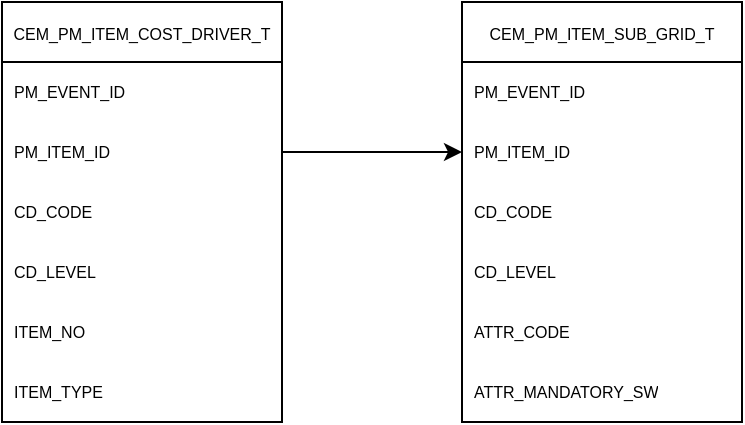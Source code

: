 <mxfile version="20.7.3" type="github" pages="3">
  <diagram id="L0H8be3r2yKKMvcsQJuc" name="PM">
    <mxGraphModel dx="794" dy="470" grid="1" gridSize="10" guides="1" tooltips="1" connect="1" arrows="1" fold="1" page="1" pageScale="1" pageWidth="3300" pageHeight="4681" math="0" shadow="0">
      <root>
        <mxCell id="0" />
        <mxCell id="1" parent="0" />
        <mxCell id="2wu_5CJWOTaZ-f7hUUx2-1" value="&lt;font style=&quot;font-size: 8px;&quot;&gt;CEM_PM_ITEM_COST_DRIVER_T&lt;/font&gt;" style="swimlane;fontStyle=0;childLayout=stackLayout;horizontal=1;startSize=30;horizontalStack=0;resizeParent=1;resizeParentMax=0;resizeLast=0;collapsible=1;marginBottom=0;whiteSpace=wrap;html=1;" vertex="1" parent="1">
          <mxGeometry x="60" y="130" width="140" height="210" as="geometry" />
        </mxCell>
        <mxCell id="2wu_5CJWOTaZ-f7hUUx2-2" value="PM_EVENT_ID" style="text;strokeColor=none;fillColor=none;align=left;verticalAlign=middle;spacingLeft=4;spacingRight=4;overflow=hidden;points=[[0,0.5],[1,0.5]];portConstraint=eastwest;rotatable=0;whiteSpace=wrap;html=1;fontSize=8;" vertex="1" parent="2wu_5CJWOTaZ-f7hUUx2-1">
          <mxGeometry y="30" width="140" height="30" as="geometry" />
        </mxCell>
        <mxCell id="2wu_5CJWOTaZ-f7hUUx2-3" value="PM_ITEM_ID" style="text;strokeColor=none;fillColor=none;align=left;verticalAlign=middle;spacingLeft=4;spacingRight=4;overflow=hidden;points=[[0,0.5],[1,0.5]];portConstraint=eastwest;rotatable=0;whiteSpace=wrap;html=1;fontSize=8;" vertex="1" parent="2wu_5CJWOTaZ-f7hUUx2-1">
          <mxGeometry y="60" width="140" height="30" as="geometry" />
        </mxCell>
        <mxCell id="2wu_5CJWOTaZ-f7hUUx2-4" value="CD_CODE" style="text;strokeColor=none;fillColor=none;align=left;verticalAlign=middle;spacingLeft=4;spacingRight=4;overflow=hidden;points=[[0,0.5],[1,0.5]];portConstraint=eastwest;rotatable=0;whiteSpace=wrap;html=1;fontSize=8;" vertex="1" parent="2wu_5CJWOTaZ-f7hUUx2-1">
          <mxGeometry y="90" width="140" height="30" as="geometry" />
        </mxCell>
        <mxCell id="2wu_5CJWOTaZ-f7hUUx2-6" value="CD_LEVEL" style="text;strokeColor=none;fillColor=none;align=left;verticalAlign=middle;spacingLeft=4;spacingRight=4;overflow=hidden;points=[[0,0.5],[1,0.5]];portConstraint=eastwest;rotatable=0;whiteSpace=wrap;html=1;fontSize=8;" vertex="1" parent="2wu_5CJWOTaZ-f7hUUx2-1">
          <mxGeometry y="120" width="140" height="30" as="geometry" />
        </mxCell>
        <mxCell id="2wu_5CJWOTaZ-f7hUUx2-7" value="ITEM_NO&amp;nbsp; &amp;nbsp;" style="text;strokeColor=none;fillColor=none;align=left;verticalAlign=middle;spacingLeft=4;spacingRight=4;overflow=hidden;points=[[0,0.5],[1,0.5]];portConstraint=eastwest;rotatable=0;whiteSpace=wrap;html=1;fontSize=8;" vertex="1" parent="2wu_5CJWOTaZ-f7hUUx2-1">
          <mxGeometry y="150" width="140" height="30" as="geometry" />
        </mxCell>
        <mxCell id="2wu_5CJWOTaZ-f7hUUx2-8" value="ITEM_TYPE&amp;nbsp;" style="text;strokeColor=none;fillColor=none;align=left;verticalAlign=middle;spacingLeft=4;spacingRight=4;overflow=hidden;points=[[0,0.5],[1,0.5]];portConstraint=eastwest;rotatable=0;whiteSpace=wrap;html=1;fontSize=8;" vertex="1" parent="2wu_5CJWOTaZ-f7hUUx2-1">
          <mxGeometry y="180" width="140" height="30" as="geometry" />
        </mxCell>
        <mxCell id="2wu_5CJWOTaZ-f7hUUx2-9" value="&lt;font style=&quot;font-size: 8px;&quot;&gt;CEM_PM_ITEM_SUB_GRID_T&lt;/font&gt;" style="swimlane;fontStyle=0;childLayout=stackLayout;horizontal=1;startSize=30;horizontalStack=0;resizeParent=1;resizeParentMax=0;resizeLast=0;collapsible=1;marginBottom=0;whiteSpace=wrap;html=1;" vertex="1" parent="1">
          <mxGeometry x="290" y="130" width="140" height="210" as="geometry" />
        </mxCell>
        <mxCell id="2wu_5CJWOTaZ-f7hUUx2-11" value="PM_EVENT_ID" style="text;strokeColor=none;fillColor=none;align=left;verticalAlign=middle;spacingLeft=4;spacingRight=4;overflow=hidden;points=[[0,0.5],[1,0.5]];portConstraint=eastwest;rotatable=0;whiteSpace=wrap;html=1;fontSize=8;" vertex="1" parent="2wu_5CJWOTaZ-f7hUUx2-9">
          <mxGeometry y="30" width="140" height="30" as="geometry" />
        </mxCell>
        <mxCell id="2wu_5CJWOTaZ-f7hUUx2-16" value="PM_ITEM_ID" style="text;strokeColor=none;fillColor=none;align=left;verticalAlign=middle;spacingLeft=4;spacingRight=4;overflow=hidden;points=[[0,0.5],[1,0.5]];portConstraint=eastwest;rotatable=0;whiteSpace=wrap;html=1;fontSize=8;" vertex="1" parent="2wu_5CJWOTaZ-f7hUUx2-9">
          <mxGeometry y="60" width="140" height="30" as="geometry" />
        </mxCell>
        <mxCell id="2wu_5CJWOTaZ-f7hUUx2-12" value="CD_CODE" style="text;strokeColor=none;fillColor=none;align=left;verticalAlign=middle;spacingLeft=4;spacingRight=4;overflow=hidden;points=[[0,0.5],[1,0.5]];portConstraint=eastwest;rotatable=0;whiteSpace=wrap;html=1;fontSize=8;" vertex="1" parent="2wu_5CJWOTaZ-f7hUUx2-9">
          <mxGeometry y="90" width="140" height="30" as="geometry" />
        </mxCell>
        <mxCell id="2wu_5CJWOTaZ-f7hUUx2-13" value="CD_LEVEL" style="text;strokeColor=none;fillColor=none;align=left;verticalAlign=middle;spacingLeft=4;spacingRight=4;overflow=hidden;points=[[0,0.5],[1,0.5]];portConstraint=eastwest;rotatable=0;whiteSpace=wrap;html=1;fontSize=8;" vertex="1" parent="2wu_5CJWOTaZ-f7hUUx2-9">
          <mxGeometry y="120" width="140" height="30" as="geometry" />
        </mxCell>
        <mxCell id="2wu_5CJWOTaZ-f7hUUx2-10" value="ATTR_CODE" style="text;strokeColor=none;fillColor=none;align=left;verticalAlign=middle;spacingLeft=4;spacingRight=4;overflow=hidden;points=[[0,0.5],[1,0.5]];portConstraint=eastwest;rotatable=0;whiteSpace=wrap;html=1;fontSize=8;" vertex="1" parent="2wu_5CJWOTaZ-f7hUUx2-9">
          <mxGeometry y="150" width="140" height="30" as="geometry" />
        </mxCell>
        <mxCell id="2wu_5CJWOTaZ-f7hUUx2-14" value="ATTR_MANDATORY_SW" style="text;strokeColor=none;fillColor=none;align=left;verticalAlign=middle;spacingLeft=4;spacingRight=4;overflow=hidden;points=[[0,0.5],[1,0.5]];portConstraint=eastwest;rotatable=0;whiteSpace=wrap;html=1;fontSize=8;" vertex="1" parent="2wu_5CJWOTaZ-f7hUUx2-9">
          <mxGeometry y="180" width="140" height="30" as="geometry" />
        </mxCell>
        <mxCell id="2wu_5CJWOTaZ-f7hUUx2-17" style="edgeStyle=orthogonalEdgeStyle;rounded=0;orthogonalLoop=1;jettySize=auto;html=1;exitX=1;exitY=0.5;exitDx=0;exitDy=0;entryX=0;entryY=0.5;entryDx=0;entryDy=0;fontSize=8;" edge="1" parent="1" source="2wu_5CJWOTaZ-f7hUUx2-3" target="2wu_5CJWOTaZ-f7hUUx2-16">
          <mxGeometry relative="1" as="geometry" />
        </mxCell>
      </root>
    </mxGraphModel>
  </diagram>
  <diagram name="Contract" id="vf24m-N5q76gVT75Ojab">
    <mxGraphModel dx="794" dy="470" grid="1" gridSize="10" guides="1" tooltips="1" connect="1" arrows="1" fold="1" page="1" pageScale="1" pageWidth="3300" pageHeight="4681" math="0" shadow="0">
      <root>
        <mxCell id="mvwppWbXcrPbbNkdC1tJ-0" />
        <mxCell id="mvwppWbXcrPbbNkdC1tJ-1" parent="mvwppWbXcrPbbNkdC1tJ-0" />
        <mxCell id="mvwppWbXcrPbbNkdC1tJ-2" value="&lt;font style=&quot;font-size: 8px;&quot;&gt;CEM_CTR_ITEM_CD_PRICE_T&lt;/font&gt;" style="swimlane;fontStyle=0;childLayout=stackLayout;horizontal=1;startSize=30;horizontalStack=0;resizeParent=1;resizeParentMax=0;resizeLast=0;collapsible=1;marginBottom=0;whiteSpace=wrap;html=1;" vertex="1" parent="mvwppWbXcrPbbNkdC1tJ-1">
          <mxGeometry x="60" y="130" width="140" height="120" as="geometry" />
        </mxCell>
        <mxCell id="mvwppWbXcrPbbNkdC1tJ-4" value="PRICE_TK" style="text;strokeColor=none;fillColor=none;align=left;verticalAlign=middle;spacingLeft=4;spacingRight=4;overflow=hidden;points=[[0,0.5],[1,0.5]];portConstraint=eastwest;rotatable=0;whiteSpace=wrap;html=1;fontSize=8;" vertex="1" parent="mvwppWbXcrPbbNkdC1tJ-2">
          <mxGeometry y="30" width="140" height="30" as="geometry" />
        </mxCell>
        <mxCell id="mvwppWbXcrPbbNkdC1tJ-5" value="CD_CODE" style="text;strokeColor=none;fillColor=none;align=left;verticalAlign=middle;spacingLeft=4;spacingRight=4;overflow=hidden;points=[[0,0.5],[1,0.5]];portConstraint=eastwest;rotatable=0;whiteSpace=wrap;html=1;fontSize=8;" vertex="1" parent="mvwppWbXcrPbbNkdC1tJ-2">
          <mxGeometry y="60" width="140" height="30" as="geometry" />
        </mxCell>
        <mxCell id="mvwppWbXcrPbbNkdC1tJ-6" value="CD_LEVEL" style="text;strokeColor=none;fillColor=none;align=left;verticalAlign=middle;spacingLeft=4;spacingRight=4;overflow=hidden;points=[[0,0.5],[1,0.5]];portConstraint=eastwest;rotatable=0;whiteSpace=wrap;html=1;fontSize=8;" vertex="1" parent="mvwppWbXcrPbbNkdC1tJ-2">
          <mxGeometry y="90" width="140" height="30" as="geometry" />
        </mxCell>
        <mxCell id="mvwppWbXcrPbbNkdC1tJ-9" value="&lt;font style=&quot;font-size: 8px;&quot;&gt;CEM_CTR_SUB_GRID_T&lt;/font&gt;" style="swimlane;fontStyle=0;childLayout=stackLayout;horizontal=1;startSize=30;horizontalStack=0;resizeParent=1;resizeParentMax=0;resizeLast=0;collapsible=1;marginBottom=0;whiteSpace=wrap;html=1;" vertex="1" parent="mvwppWbXcrPbbNkdC1tJ-1">
          <mxGeometry x="290" y="130" width="140" height="180" as="geometry" />
        </mxCell>
        <mxCell id="mvwppWbXcrPbbNkdC1tJ-11" value="PRICE_TK" style="text;strokeColor=none;fillColor=none;align=left;verticalAlign=middle;spacingLeft=4;spacingRight=4;overflow=hidden;points=[[0,0.5],[1,0.5]];portConstraint=eastwest;rotatable=0;whiteSpace=wrap;html=1;fontSize=8;" vertex="1" parent="mvwppWbXcrPbbNkdC1tJ-9">
          <mxGeometry y="30" width="140" height="30" as="geometry" />
        </mxCell>
        <mxCell id="mvwppWbXcrPbbNkdC1tJ-12" value="CD_CODE" style="text;strokeColor=none;fillColor=none;align=left;verticalAlign=middle;spacingLeft=4;spacingRight=4;overflow=hidden;points=[[0,0.5],[1,0.5]];portConstraint=eastwest;rotatable=0;whiteSpace=wrap;html=1;fontSize=8;" vertex="1" parent="mvwppWbXcrPbbNkdC1tJ-9">
          <mxGeometry y="60" width="140" height="30" as="geometry" />
        </mxCell>
        <mxCell id="mvwppWbXcrPbbNkdC1tJ-13" value="CD_LEVEL" style="text;strokeColor=none;fillColor=none;align=left;verticalAlign=middle;spacingLeft=4;spacingRight=4;overflow=hidden;points=[[0,0.5],[1,0.5]];portConstraint=eastwest;rotatable=0;whiteSpace=wrap;html=1;fontSize=8;" vertex="1" parent="mvwppWbXcrPbbNkdC1tJ-9">
          <mxGeometry y="90" width="140" height="30" as="geometry" />
        </mxCell>
        <mxCell id="mvwppWbXcrPbbNkdC1tJ-14" value="ATTR_CODE" style="text;strokeColor=none;fillColor=none;align=left;verticalAlign=middle;spacingLeft=4;spacingRight=4;overflow=hidden;points=[[0,0.5],[1,0.5]];portConstraint=eastwest;rotatable=0;whiteSpace=wrap;html=1;fontSize=8;" vertex="1" parent="mvwppWbXcrPbbNkdC1tJ-9">
          <mxGeometry y="120" width="140" height="30" as="geometry" />
        </mxCell>
        <mxCell id="mvwppWbXcrPbbNkdC1tJ-15" value="ATTR_MANDATORY_SW" style="text;strokeColor=none;fillColor=none;align=left;verticalAlign=middle;spacingLeft=4;spacingRight=4;overflow=hidden;points=[[0,0.5],[1,0.5]];portConstraint=eastwest;rotatable=0;whiteSpace=wrap;html=1;fontSize=8;" vertex="1" parent="mvwppWbXcrPbbNkdC1tJ-9">
          <mxGeometry y="150" width="140" height="30" as="geometry" />
        </mxCell>
        <mxCell id="mvwppWbXcrPbbNkdC1tJ-16" style="edgeStyle=orthogonalEdgeStyle;rounded=0;orthogonalLoop=1;jettySize=auto;html=1;exitX=1;exitY=0.5;exitDx=0;exitDy=0;entryX=0;entryY=0.5;entryDx=0;entryDy=0;fontSize=8;" edge="1" parent="mvwppWbXcrPbbNkdC1tJ-1" source="mvwppWbXcrPbbNkdC1tJ-4" target="mvwppWbXcrPbbNkdC1tJ-11">
          <mxGeometry relative="1" as="geometry" />
        </mxCell>
      </root>
    </mxGraphModel>
  </diagram>
  <diagram name="Sourcing" id="ENzCaFvsLvk-8ABPHmhR">
    <mxGraphModel dx="794" dy="470" grid="1" gridSize="10" guides="1" tooltips="1" connect="1" arrows="1" fold="1" page="1" pageScale="1" pageWidth="3300" pageHeight="4681" math="0" shadow="0">
      <root>
        <mxCell id="qubZ7cQ_90YpTaZW9MEQ-0" />
        <mxCell id="qubZ7cQ_90YpTaZW9MEQ-1" parent="qubZ7cQ_90YpTaZW9MEQ-0" />
        <mxCell id="qubZ7cQ_90YpTaZW9MEQ-2" value="&lt;font style=&quot;font-size: 8px;&quot;&gt;CEM_SE_PROP_ITEM_T&lt;/font&gt;" style="swimlane;fontStyle=0;childLayout=stackLayout;horizontal=1;startSize=30;horizontalStack=0;resizeParent=1;resizeParentMax=0;resizeLast=0;collapsible=1;marginBottom=0;whiteSpace=wrap;html=1;" vertex="1" parent="qubZ7cQ_90YpTaZW9MEQ-1">
          <mxGeometry x="60" y="130" width="140" height="150" as="geometry" />
        </mxCell>
        <mxCell id="qubZ7cQ_90YpTaZW9MEQ-3" value="PROP_ID" style="text;strokeColor=none;fillColor=none;align=left;verticalAlign=middle;spacingLeft=4;spacingRight=4;overflow=hidden;points=[[0,0.5],[1,0.5]];portConstraint=eastwest;rotatable=0;whiteSpace=wrap;html=1;fontSize=8;" vertex="1" parent="qubZ7cQ_90YpTaZW9MEQ-2">
          <mxGeometry y="30" width="140" height="30" as="geometry" />
        </mxCell>
        <mxCell id="qubZ7cQ_90YpTaZW9MEQ-4" value="PROP_ITEM_ID" style="text;strokeColor=none;fillColor=none;align=left;verticalAlign=middle;spacingLeft=4;spacingRight=4;overflow=hidden;points=[[0,0.5],[1,0.5]];portConstraint=eastwest;rotatable=0;whiteSpace=wrap;html=1;fontSize=8;" vertex="1" parent="qubZ7cQ_90YpTaZW9MEQ-2">
          <mxGeometry y="60" width="140" height="30" as="geometry" />
        </mxCell>
        <mxCell id="qubZ7cQ_90YpTaZW9MEQ-5" value="RFP_ITEM_ID" style="text;strokeColor=none;fillColor=none;align=left;verticalAlign=middle;spacingLeft=4;spacingRight=4;overflow=hidden;points=[[0,0.5],[1,0.5]];portConstraint=eastwest;rotatable=0;whiteSpace=wrap;html=1;fontSize=8;" vertex="1" parent="qubZ7cQ_90YpTaZW9MEQ-2">
          <mxGeometry y="90" width="140" height="30" as="geometry" />
        </mxCell>
        <mxCell id="0ptPESs3He6OgOeFAxxu-0" value="CUR_CODE" style="text;strokeColor=none;fillColor=none;align=left;verticalAlign=middle;spacingLeft=4;spacingRight=4;overflow=hidden;points=[[0,0.5],[1,0.5]];portConstraint=eastwest;rotatable=0;whiteSpace=wrap;html=1;fontSize=8;" vertex="1" parent="qubZ7cQ_90YpTaZW9MEQ-2">
          <mxGeometry y="120" width="140" height="30" as="geometry" />
        </mxCell>
        <mxCell id="qubZ7cQ_90YpTaZW9MEQ-6" value="&lt;font style=&quot;font-size: 8px;&quot;&gt;CEM_SE_PROP_SUB_GRID_T&lt;/font&gt;" style="swimlane;fontStyle=0;childLayout=stackLayout;horizontal=1;startSize=30;horizontalStack=0;resizeParent=1;resizeParentMax=0;resizeLast=0;collapsible=1;marginBottom=0;whiteSpace=wrap;html=1;" vertex="1" parent="qubZ7cQ_90YpTaZW9MEQ-1">
          <mxGeometry x="290" y="130" width="140" height="180" as="geometry" />
        </mxCell>
        <mxCell id="qubZ7cQ_90YpTaZW9MEQ-8" value="RFP_ITEM_ID" style="text;strokeColor=none;fillColor=none;align=left;verticalAlign=middle;spacingLeft=4;spacingRight=4;overflow=hidden;points=[[0,0.5],[1,0.5]];portConstraint=eastwest;rotatable=0;whiteSpace=wrap;html=1;fontSize=8;" vertex="1" parent="qubZ7cQ_90YpTaZW9MEQ-6">
          <mxGeometry y="30" width="140" height="30" as="geometry" />
        </mxCell>
        <mxCell id="qubZ7cQ_90YpTaZW9MEQ-7" value="PROP_ITEM_ID" style="text;strokeColor=none;fillColor=none;align=left;verticalAlign=middle;spacingLeft=4;spacingRight=4;overflow=hidden;points=[[0,0.5],[1,0.5]];portConstraint=eastwest;rotatable=0;whiteSpace=wrap;html=1;fontSize=8;" vertex="1" parent="qubZ7cQ_90YpTaZW9MEQ-6">
          <mxGeometry y="60" width="140" height="30" as="geometry" />
        </mxCell>
        <mxCell id="qubZ7cQ_90YpTaZW9MEQ-9" value="RFP_FIELD_ID" style="text;strokeColor=none;fillColor=none;align=left;verticalAlign=middle;spacingLeft=4;spacingRight=4;overflow=hidden;points=[[0,0.5],[1,0.5]];portConstraint=eastwest;rotatable=0;whiteSpace=wrap;html=1;fontSize=8;" vertex="1" parent="qubZ7cQ_90YpTaZW9MEQ-6">
          <mxGeometry y="90" width="140" height="30" as="geometry" />
        </mxCell>
        <mxCell id="qubZ7cQ_90YpTaZW9MEQ-11" value="PARENT_GRID_ID" style="text;strokeColor=none;fillColor=none;align=left;verticalAlign=middle;spacingLeft=4;spacingRight=4;overflow=hidden;points=[[0,0.5],[1,0.5]];portConstraint=eastwest;rotatable=0;whiteSpace=wrap;html=1;fontSize=8;" vertex="1" parent="qubZ7cQ_90YpTaZW9MEQ-6">
          <mxGeometry y="120" width="140" height="30" as="geometry" />
        </mxCell>
        <mxCell id="qubZ7cQ_90YpTaZW9MEQ-10" value="ATTR_CODE" style="text;strokeColor=none;fillColor=none;align=left;verticalAlign=middle;spacingLeft=4;spacingRight=4;overflow=hidden;points=[[0,0.5],[1,0.5]];portConstraint=eastwest;rotatable=0;whiteSpace=wrap;html=1;fontSize=8;" vertex="1" parent="qubZ7cQ_90YpTaZW9MEQ-6">
          <mxGeometry y="150" width="140" height="30" as="geometry" />
        </mxCell>
        <mxCell id="qubZ7cQ_90YpTaZW9MEQ-12" style="edgeStyle=orthogonalEdgeStyle;rounded=0;orthogonalLoop=1;jettySize=auto;html=1;exitX=1;exitY=0.5;exitDx=0;exitDy=0;entryX=0;entryY=0.5;entryDx=0;entryDy=0;fontSize=8;" edge="1" parent="qubZ7cQ_90YpTaZW9MEQ-1" source="qubZ7cQ_90YpTaZW9MEQ-3" target="qubZ7cQ_90YpTaZW9MEQ-7">
          <mxGeometry relative="1" as="geometry" />
        </mxCell>
      </root>
    </mxGraphModel>
  </diagram>
</mxfile>
